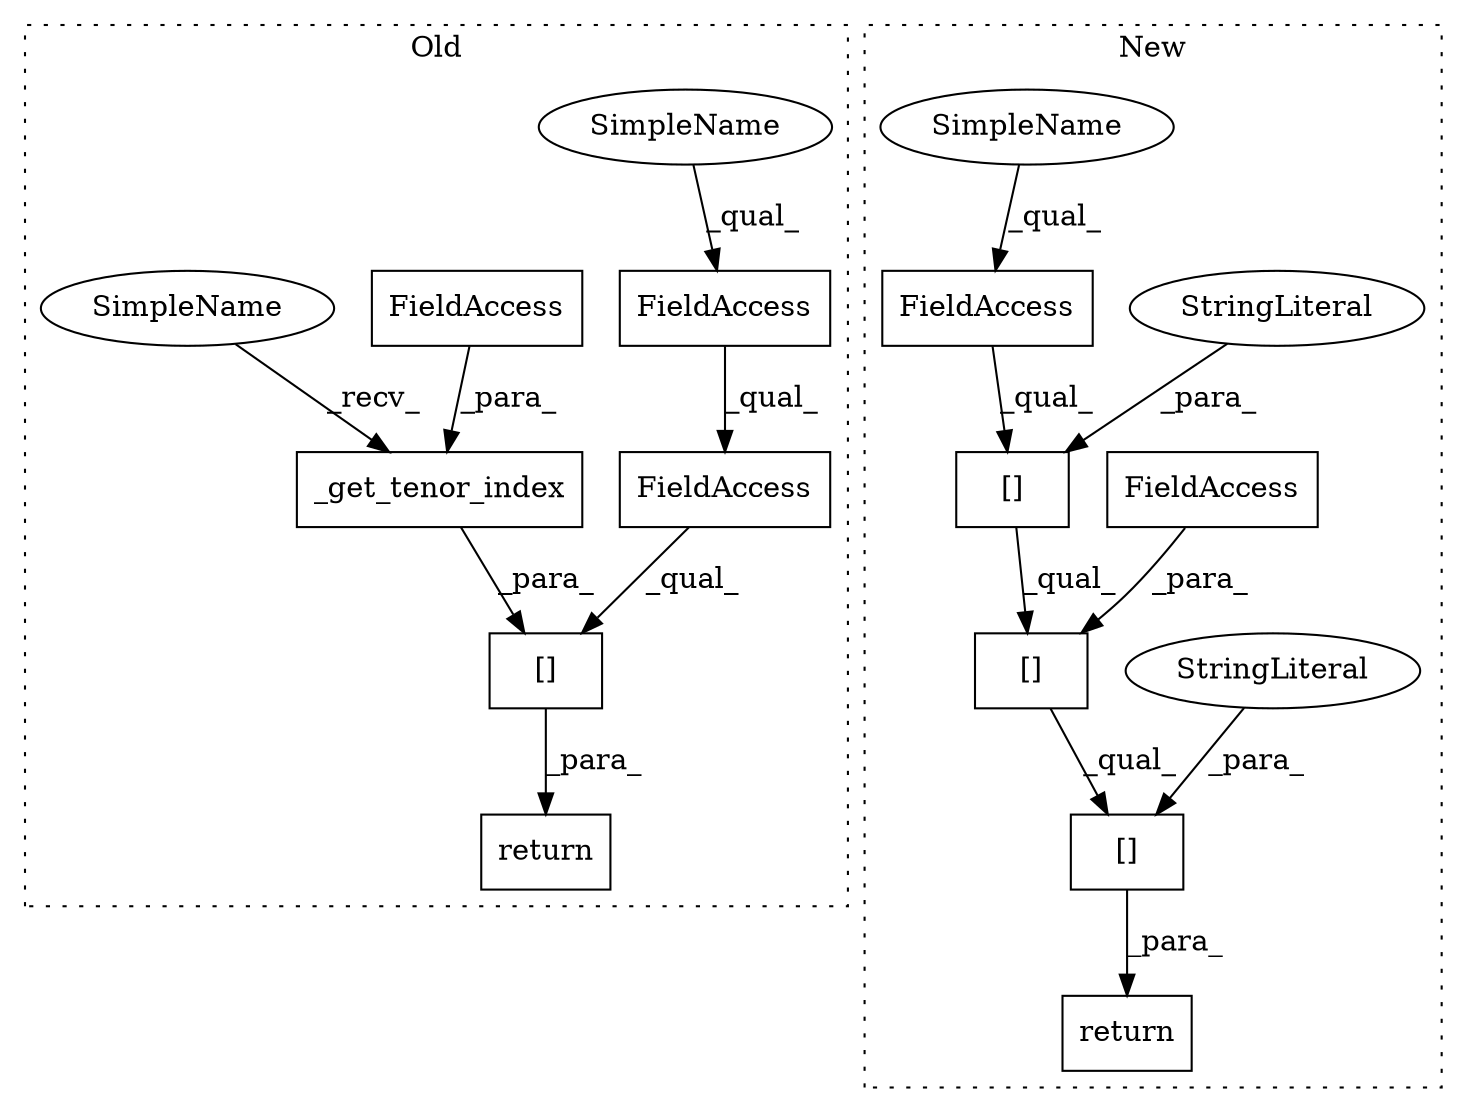 digraph G {
subgraph cluster0 {
1 [label="_get_tenor_index" a="32" s="7219,7241" l="17,1" shape="box"];
3 [label="[]" a="2" s="7179,7242" l="35,1" shape="box"];
4 [label="FieldAccess" a="22" s="7236" l="5" shape="box"];
7 [label="FieldAccess" a="22" s="7179" l="24" shape="box"];
10 [label="FieldAccess" a="22" s="7179" l="34" shape="box"];
14 [label="return" a="41" s="7172" l="7" shape="box"];
15 [label="SimpleName" a="42" s="7179" l="4" shape="ellipse"];
16 [label="SimpleName" a="42" s="7214" l="4" shape="ellipse"];
label = "Old";
style="dotted";
}
subgraph cluster1 {
2 [label="[]" a="2" s="8798,8835" l="18,1" shape="box"];
5 [label="FieldAccess" a="22" s="8798" l="17" shape="box"];
6 [label="[]" a="2" s="8798,8842" l="39,1" shape="box"];
8 [label="[]" a="2" s="8798,8853" l="46,1" shape="box"];
9 [label="FieldAccess" a="22" s="8837" l="5" shape="box"];
11 [label="StringLiteral" a="45" s="8816" l="19" shape="ellipse"];
12 [label="StringLiteral" a="45" s="8844" l="9" shape="ellipse"];
13 [label="return" a="41" s="8791" l="7" shape="box"];
17 [label="SimpleName" a="42" s="8798" l="4" shape="ellipse"];
label = "New";
style="dotted";
}
1 -> 3 [label="_para_"];
2 -> 6 [label="_qual_"];
3 -> 14 [label="_para_"];
4 -> 1 [label="_para_"];
5 -> 2 [label="_qual_"];
6 -> 8 [label="_qual_"];
7 -> 10 [label="_qual_"];
8 -> 13 [label="_para_"];
9 -> 6 [label="_para_"];
10 -> 3 [label="_qual_"];
11 -> 2 [label="_para_"];
12 -> 8 [label="_para_"];
15 -> 7 [label="_qual_"];
16 -> 1 [label="_recv_"];
17 -> 5 [label="_qual_"];
}
